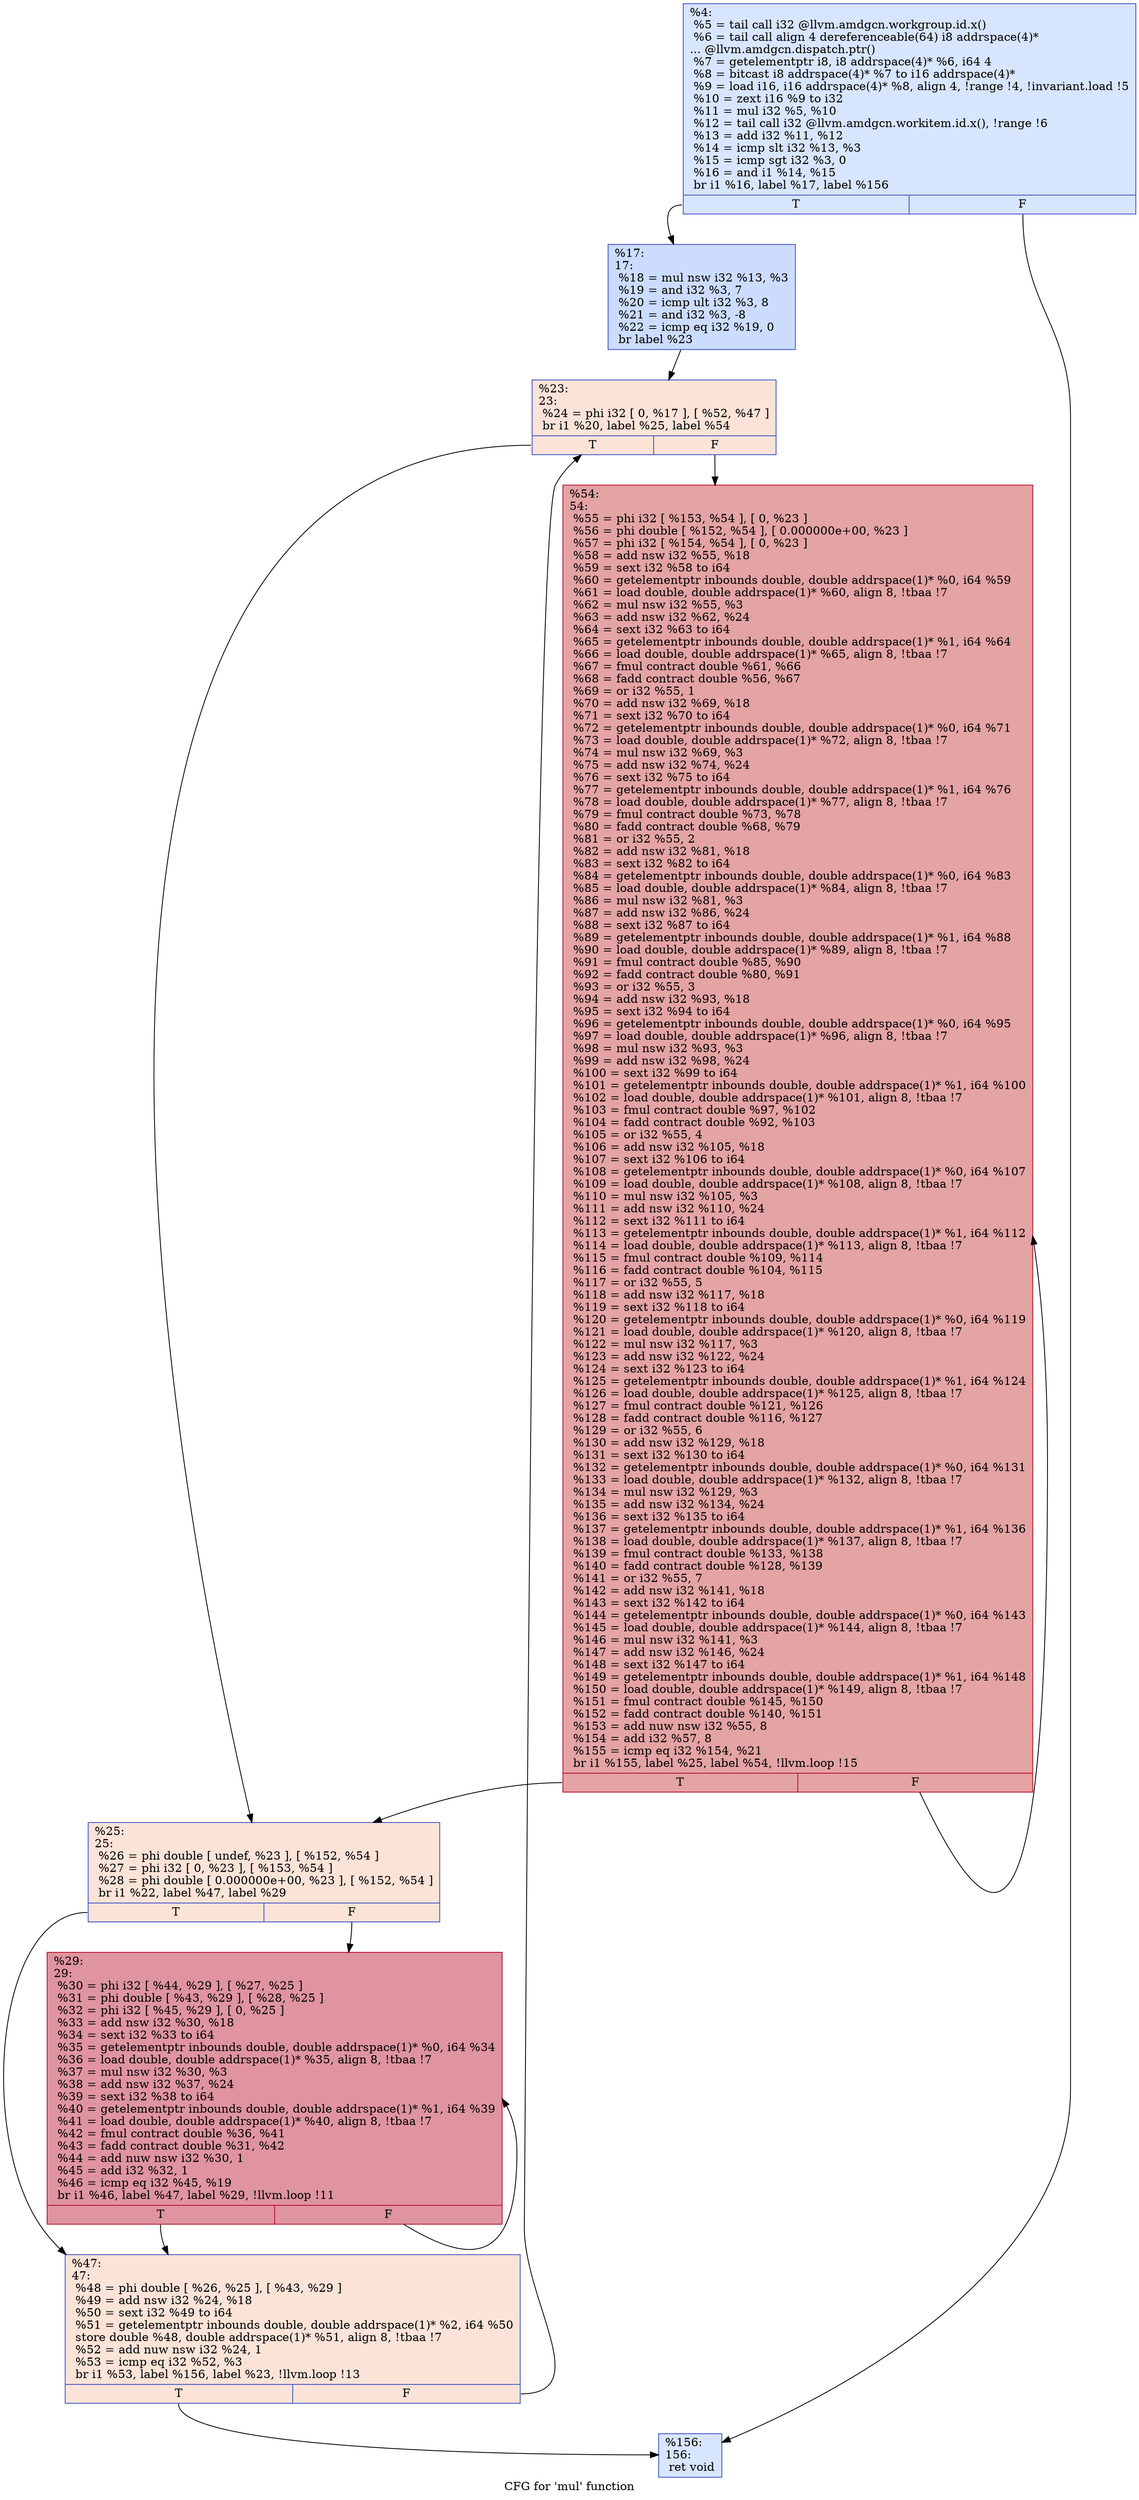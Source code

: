 digraph "CFG for 'mul' function" {
	label="CFG for 'mul' function";

	Node0x4cf47f0 [shape=record,color="#3d50c3ff", style=filled, fillcolor="#a7c5fe70",label="{%4:\l  %5 = tail call i32 @llvm.amdgcn.workgroup.id.x()\l  %6 = tail call align 4 dereferenceable(64) i8 addrspace(4)*\l... @llvm.amdgcn.dispatch.ptr()\l  %7 = getelementptr i8, i8 addrspace(4)* %6, i64 4\l  %8 = bitcast i8 addrspace(4)* %7 to i16 addrspace(4)*\l  %9 = load i16, i16 addrspace(4)* %8, align 4, !range !4, !invariant.load !5\l  %10 = zext i16 %9 to i32\l  %11 = mul i32 %5, %10\l  %12 = tail call i32 @llvm.amdgcn.workitem.id.x(), !range !6\l  %13 = add i32 %11, %12\l  %14 = icmp slt i32 %13, %3\l  %15 = icmp sgt i32 %3, 0\l  %16 = and i1 %14, %15\l  br i1 %16, label %17, label %156\l|{<s0>T|<s1>F}}"];
	Node0x4cf47f0:s0 -> Node0x4cf53b0;
	Node0x4cf47f0:s1 -> Node0x4cf6940;
	Node0x4cf53b0 [shape=record,color="#3d50c3ff", style=filled, fillcolor="#8caffe70",label="{%17:\l17:                                               \l  %18 = mul nsw i32 %13, %3\l  %19 = and i32 %3, 7\l  %20 = icmp ult i32 %3, 8\l  %21 = and i32 %3, -8\l  %22 = icmp eq i32 %19, 0\l  br label %23\l}"];
	Node0x4cf53b0 -> Node0x4cf6de0;
	Node0x4cf6de0 [shape=record,color="#3d50c3ff", style=filled, fillcolor="#f6bfa670",label="{%23:\l23:                                               \l  %24 = phi i32 [ 0, %17 ], [ %52, %47 ]\l  br i1 %20, label %25, label %54\l|{<s0>T|<s1>F}}"];
	Node0x4cf6de0:s0 -> Node0x4cf7010;
	Node0x4cf6de0:s1 -> Node0x4cf70a0;
	Node0x4cf7010 [shape=record,color="#3d50c3ff", style=filled, fillcolor="#f6bfa670",label="{%25:\l25:                                               \l  %26 = phi double [ undef, %23 ], [ %152, %54 ]\l  %27 = phi i32 [ 0, %23 ], [ %153, %54 ]\l  %28 = phi double [ 0.000000e+00, %23 ], [ %152, %54 ]\l  br i1 %22, label %47, label %29\l|{<s0>T|<s1>F}}"];
	Node0x4cf7010:s0 -> Node0x4cf6ed0;
	Node0x4cf7010:s1 -> Node0x4cf8300;
	Node0x4cf8300 [shape=record,color="#b70d28ff", style=filled, fillcolor="#b70d2870",label="{%29:\l29:                                               \l  %30 = phi i32 [ %44, %29 ], [ %27, %25 ]\l  %31 = phi double [ %43, %29 ], [ %28, %25 ]\l  %32 = phi i32 [ %45, %29 ], [ 0, %25 ]\l  %33 = add nsw i32 %30, %18\l  %34 = sext i32 %33 to i64\l  %35 = getelementptr inbounds double, double addrspace(1)* %0, i64 %34\l  %36 = load double, double addrspace(1)* %35, align 8, !tbaa !7\l  %37 = mul nsw i32 %30, %3\l  %38 = add nsw i32 %37, %24\l  %39 = sext i32 %38 to i64\l  %40 = getelementptr inbounds double, double addrspace(1)* %1, i64 %39\l  %41 = load double, double addrspace(1)* %40, align 8, !tbaa !7\l  %42 = fmul contract double %36, %41\l  %43 = fadd contract double %31, %42\l  %44 = add nuw nsw i32 %30, 1\l  %45 = add i32 %32, 1\l  %46 = icmp eq i32 %45, %19\l  br i1 %46, label %47, label %29, !llvm.loop !11\l|{<s0>T|<s1>F}}"];
	Node0x4cf8300:s0 -> Node0x4cf6ed0;
	Node0x4cf8300:s1 -> Node0x4cf8300;
	Node0x4cf6ed0 [shape=record,color="#3d50c3ff", style=filled, fillcolor="#f6bfa670",label="{%47:\l47:                                               \l  %48 = phi double [ %26, %25 ], [ %43, %29 ]\l  %49 = add nsw i32 %24, %18\l  %50 = sext i32 %49 to i64\l  %51 = getelementptr inbounds double, double addrspace(1)* %2, i64 %50\l  store double %48, double addrspace(1)* %51, align 8, !tbaa !7\l  %52 = add nuw nsw i32 %24, 1\l  %53 = icmp eq i32 %52, %3\l  br i1 %53, label %156, label %23, !llvm.loop !13\l|{<s0>T|<s1>F}}"];
	Node0x4cf6ed0:s0 -> Node0x4cf6940;
	Node0x4cf6ed0:s1 -> Node0x4cf6de0;
	Node0x4cf70a0 [shape=record,color="#b70d28ff", style=filled, fillcolor="#c32e3170",label="{%54:\l54:                                               \l  %55 = phi i32 [ %153, %54 ], [ 0, %23 ]\l  %56 = phi double [ %152, %54 ], [ 0.000000e+00, %23 ]\l  %57 = phi i32 [ %154, %54 ], [ 0, %23 ]\l  %58 = add nsw i32 %55, %18\l  %59 = sext i32 %58 to i64\l  %60 = getelementptr inbounds double, double addrspace(1)* %0, i64 %59\l  %61 = load double, double addrspace(1)* %60, align 8, !tbaa !7\l  %62 = mul nsw i32 %55, %3\l  %63 = add nsw i32 %62, %24\l  %64 = sext i32 %63 to i64\l  %65 = getelementptr inbounds double, double addrspace(1)* %1, i64 %64\l  %66 = load double, double addrspace(1)* %65, align 8, !tbaa !7\l  %67 = fmul contract double %61, %66\l  %68 = fadd contract double %56, %67\l  %69 = or i32 %55, 1\l  %70 = add nsw i32 %69, %18\l  %71 = sext i32 %70 to i64\l  %72 = getelementptr inbounds double, double addrspace(1)* %0, i64 %71\l  %73 = load double, double addrspace(1)* %72, align 8, !tbaa !7\l  %74 = mul nsw i32 %69, %3\l  %75 = add nsw i32 %74, %24\l  %76 = sext i32 %75 to i64\l  %77 = getelementptr inbounds double, double addrspace(1)* %1, i64 %76\l  %78 = load double, double addrspace(1)* %77, align 8, !tbaa !7\l  %79 = fmul contract double %73, %78\l  %80 = fadd contract double %68, %79\l  %81 = or i32 %55, 2\l  %82 = add nsw i32 %81, %18\l  %83 = sext i32 %82 to i64\l  %84 = getelementptr inbounds double, double addrspace(1)* %0, i64 %83\l  %85 = load double, double addrspace(1)* %84, align 8, !tbaa !7\l  %86 = mul nsw i32 %81, %3\l  %87 = add nsw i32 %86, %24\l  %88 = sext i32 %87 to i64\l  %89 = getelementptr inbounds double, double addrspace(1)* %1, i64 %88\l  %90 = load double, double addrspace(1)* %89, align 8, !tbaa !7\l  %91 = fmul contract double %85, %90\l  %92 = fadd contract double %80, %91\l  %93 = or i32 %55, 3\l  %94 = add nsw i32 %93, %18\l  %95 = sext i32 %94 to i64\l  %96 = getelementptr inbounds double, double addrspace(1)* %0, i64 %95\l  %97 = load double, double addrspace(1)* %96, align 8, !tbaa !7\l  %98 = mul nsw i32 %93, %3\l  %99 = add nsw i32 %98, %24\l  %100 = sext i32 %99 to i64\l  %101 = getelementptr inbounds double, double addrspace(1)* %1, i64 %100\l  %102 = load double, double addrspace(1)* %101, align 8, !tbaa !7\l  %103 = fmul contract double %97, %102\l  %104 = fadd contract double %92, %103\l  %105 = or i32 %55, 4\l  %106 = add nsw i32 %105, %18\l  %107 = sext i32 %106 to i64\l  %108 = getelementptr inbounds double, double addrspace(1)* %0, i64 %107\l  %109 = load double, double addrspace(1)* %108, align 8, !tbaa !7\l  %110 = mul nsw i32 %105, %3\l  %111 = add nsw i32 %110, %24\l  %112 = sext i32 %111 to i64\l  %113 = getelementptr inbounds double, double addrspace(1)* %1, i64 %112\l  %114 = load double, double addrspace(1)* %113, align 8, !tbaa !7\l  %115 = fmul contract double %109, %114\l  %116 = fadd contract double %104, %115\l  %117 = or i32 %55, 5\l  %118 = add nsw i32 %117, %18\l  %119 = sext i32 %118 to i64\l  %120 = getelementptr inbounds double, double addrspace(1)* %0, i64 %119\l  %121 = load double, double addrspace(1)* %120, align 8, !tbaa !7\l  %122 = mul nsw i32 %117, %3\l  %123 = add nsw i32 %122, %24\l  %124 = sext i32 %123 to i64\l  %125 = getelementptr inbounds double, double addrspace(1)* %1, i64 %124\l  %126 = load double, double addrspace(1)* %125, align 8, !tbaa !7\l  %127 = fmul contract double %121, %126\l  %128 = fadd contract double %116, %127\l  %129 = or i32 %55, 6\l  %130 = add nsw i32 %129, %18\l  %131 = sext i32 %130 to i64\l  %132 = getelementptr inbounds double, double addrspace(1)* %0, i64 %131\l  %133 = load double, double addrspace(1)* %132, align 8, !tbaa !7\l  %134 = mul nsw i32 %129, %3\l  %135 = add nsw i32 %134, %24\l  %136 = sext i32 %135 to i64\l  %137 = getelementptr inbounds double, double addrspace(1)* %1, i64 %136\l  %138 = load double, double addrspace(1)* %137, align 8, !tbaa !7\l  %139 = fmul contract double %133, %138\l  %140 = fadd contract double %128, %139\l  %141 = or i32 %55, 7\l  %142 = add nsw i32 %141, %18\l  %143 = sext i32 %142 to i64\l  %144 = getelementptr inbounds double, double addrspace(1)* %0, i64 %143\l  %145 = load double, double addrspace(1)* %144, align 8, !tbaa !7\l  %146 = mul nsw i32 %141, %3\l  %147 = add nsw i32 %146, %24\l  %148 = sext i32 %147 to i64\l  %149 = getelementptr inbounds double, double addrspace(1)* %1, i64 %148\l  %150 = load double, double addrspace(1)* %149, align 8, !tbaa !7\l  %151 = fmul contract double %145, %150\l  %152 = fadd contract double %140, %151\l  %153 = add nuw nsw i32 %55, 8\l  %154 = add i32 %57, 8\l  %155 = icmp eq i32 %154, %21\l  br i1 %155, label %25, label %54, !llvm.loop !15\l|{<s0>T|<s1>F}}"];
	Node0x4cf70a0:s0 -> Node0x4cf7010;
	Node0x4cf70a0:s1 -> Node0x4cf70a0;
	Node0x4cf6940 [shape=record,color="#3d50c3ff", style=filled, fillcolor="#a7c5fe70",label="{%156:\l156:                                              \l  ret void\l}"];
}

